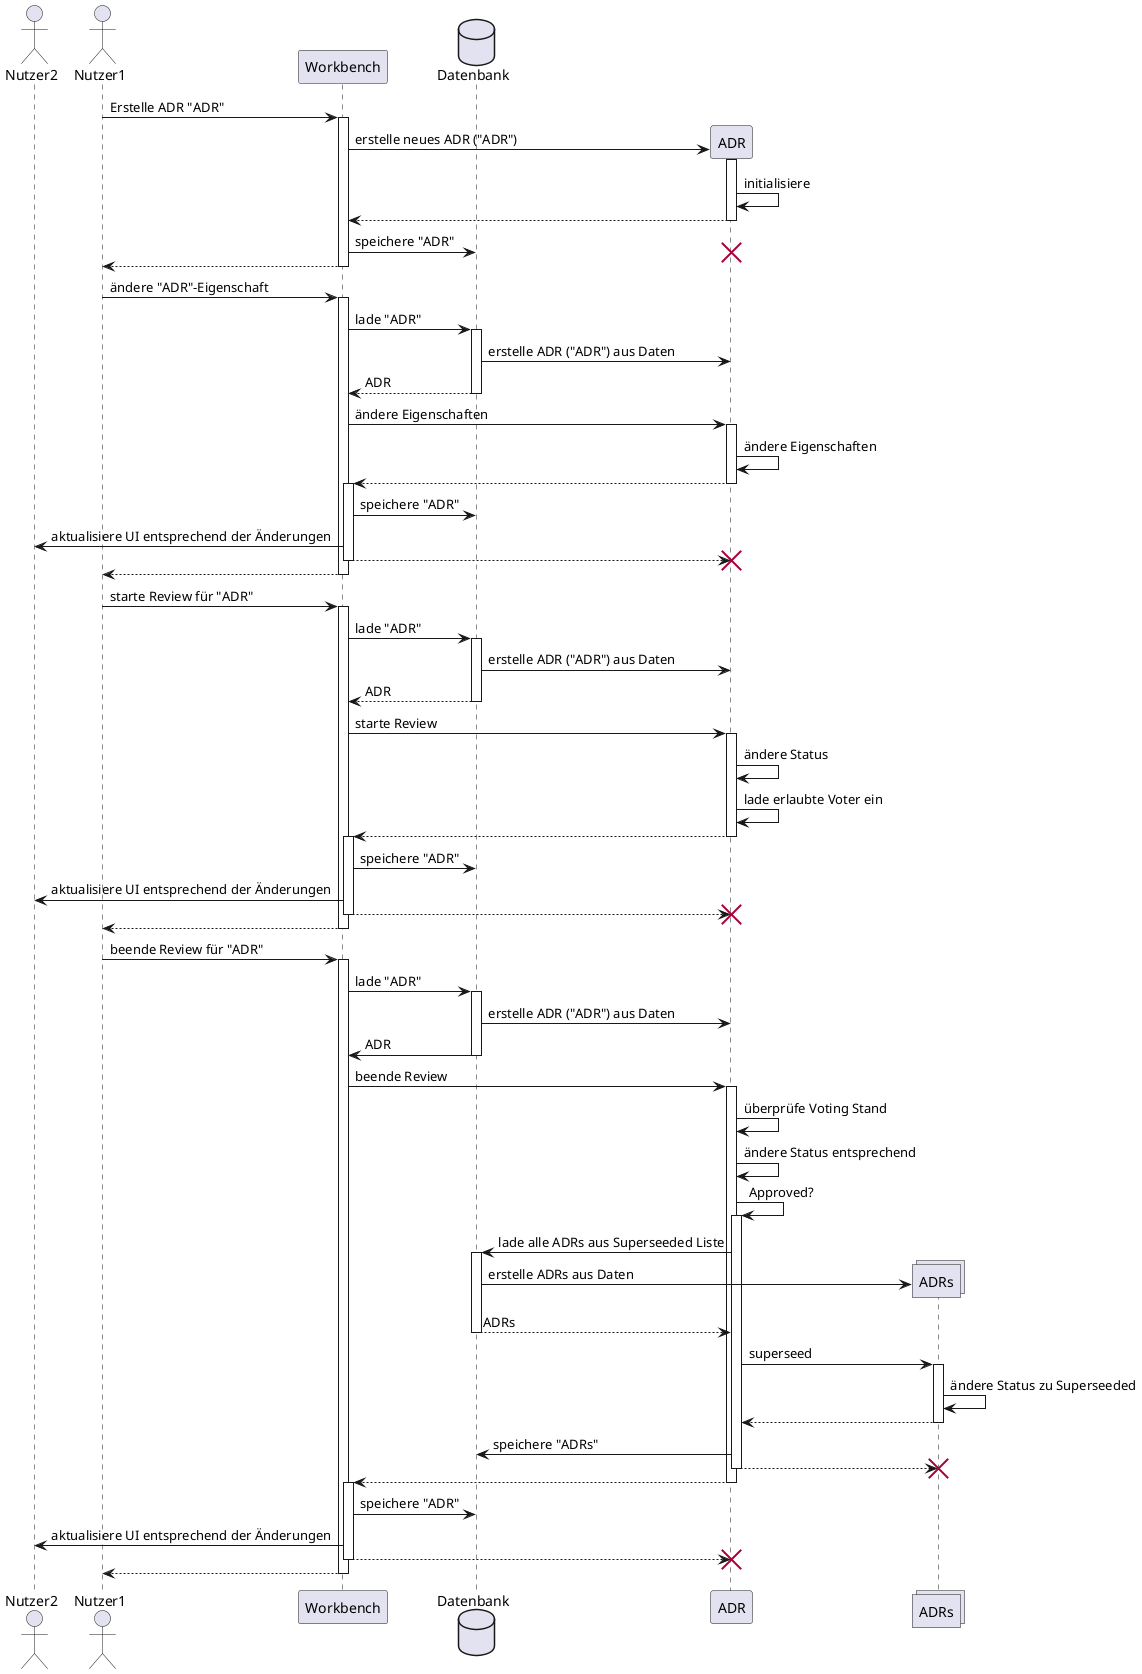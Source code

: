 @startuml
actor       Nutzer1     order 3
actor        Nutzer2     order 0
participant ADR       order 24
collections ADRs       order 25
database    Datenbank  order 20
participant Workbench order 5

Nutzer1   -> Workbench ++ : Erstelle ADR "ADR"
Workbench -> ADR       ** : erstelle neues ADR ("ADR")
activate ADR
ADR       -> ADR          : initialisiere
return
Workbench -> Datenbank    : speichere "ADR"
destroy ADR
return


Nutzer1   -> Workbench ++ : ändere "ADR"-Eigenschaft
Workbench -> Datenbank ++ : lade "ADR"
Datenbank -> ADR          : erstelle ADR ("ADR") aus Daten
Datenbank--> Workbench -- : ADR
Workbench -> ADR       ++ : ändere Eigenschaften
ADR       -> ADR          : ändere Eigenschaften
return
activate Workbench
Workbench -> Datenbank    : speichere "ADR"
Workbench -> Nutzer2      : aktualisiere UI entsprechend der Änderungen
return
destroy ADR
return


Nutzer1   -> Workbench ++ : starte Review für "ADR"
Workbench -> Datenbank ++ : lade "ADR"
Datenbank -> ADR          : erstelle ADR ("ADR") aus Daten
Datenbank--> Workbench -- : ADR
Workbench -> ADR       ++ : starte Review
ADR       -> ADR          : ändere Status
ADR       -> ADR          : lade erlaubte Voter ein
return
activate Workbench
Workbench -> Datenbank    : speichere "ADR"
Workbench -> Nutzer2      : aktualisiere UI entsprechend der Änderungen
return
destroy ADR
return


Nutzer1   -> Workbench ++ : beende Review für "ADR"
Workbench -> Datenbank ++ : lade "ADR"
Datenbank -> ADR          : erstelle ADR ("ADR") aus Daten
Datenbank -> Workbench -- : ADR
Workbench -> ADR       ++ : beende Review
ADR       -> ADR          : überprüfe Voting Stand
ADR       -> ADR          : ändere Status entsprechend
ADR       -> ADR       ++ : Approved?
ADR       -> Datenbank ++ : lade alle ADRs aus Superseeded Liste
Datenbank -> ADRs      ** : erstelle ADRs aus Daten
Datenbank--> ADR       -- : ADRs
ADR       -> ADRs      ++ : superseed
ADRs      -> ADRs         : ändere Status zu Superseeded
return
ADR       -> Datenbank    : speichere "ADRs"
ADR      --> ADRs      -- :
destroy ADRs
return
activate Workbench
Workbench -> Datenbank    : speichere "ADR"
Workbench -> Nutzer2      : aktualisiere UI entsprechend der Änderungen
return
destroy ADR
return

@enduml
